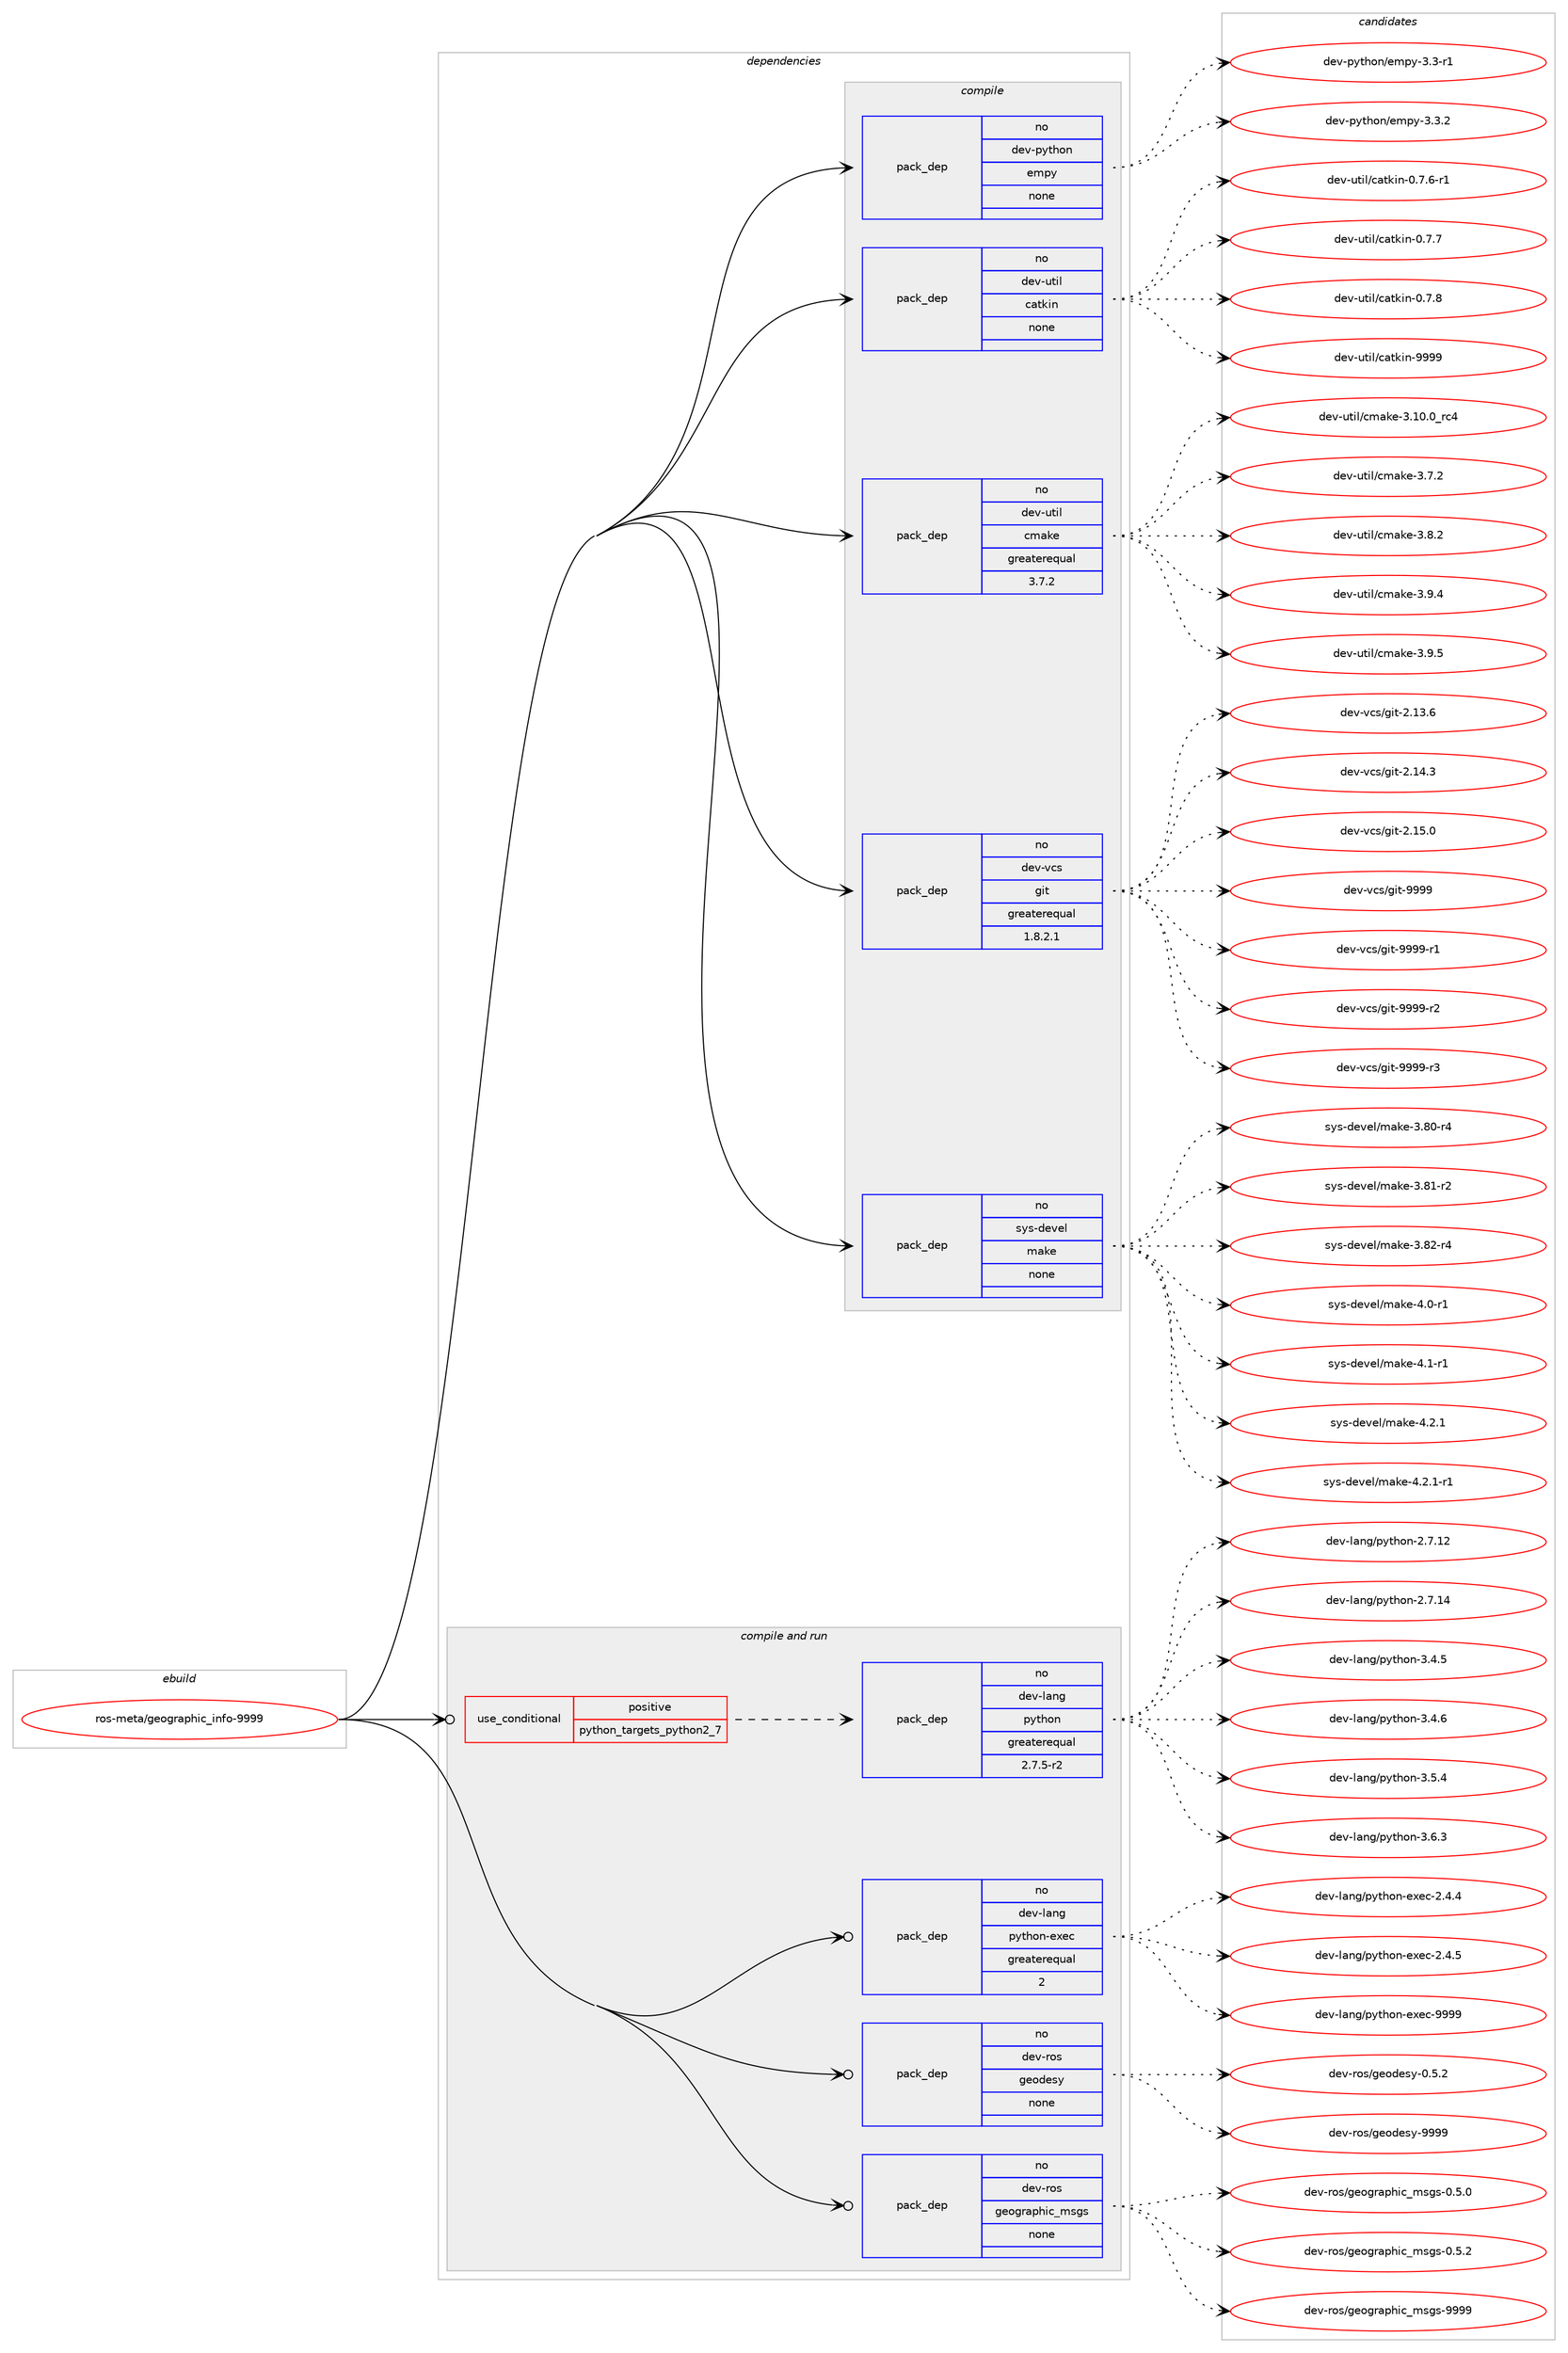 digraph prolog {

# *************
# Graph options
# *************

newrank=true;
concentrate=true;
compound=true;
graph [rankdir=LR,fontname=Helvetica,fontsize=10,ranksep=1.5];#, ranksep=2.5, nodesep=0.2];
edge  [arrowhead=vee];
node  [fontname=Helvetica,fontsize=10];

# **********
# The ebuild
# **********

subgraph cluster_leftcol {
color=gray;
rank=same;
label=<<i>ebuild</i>>;
id [label="ros-meta/geographic_info-9999", color=red, width=4, href="../ros-meta/geographic_info-9999.svg"];
}

# ****************
# The dependencies
# ****************

subgraph cluster_midcol {
color=gray;
label=<<i>dependencies</i>>;
subgraph cluster_compile {
fillcolor="#eeeeee";
style=filled;
label=<<i>compile</i>>;
subgraph pack324734 {
dependency441348 [label=<<TABLE BORDER="0" CELLBORDER="1" CELLSPACING="0" CELLPADDING="4" WIDTH="220"><TR><TD ROWSPAN="6" CELLPADDING="30">pack_dep</TD></TR><TR><TD WIDTH="110">no</TD></TR><TR><TD>dev-python</TD></TR><TR><TD>empy</TD></TR><TR><TD>none</TD></TR><TR><TD></TD></TR></TABLE>>, shape=none, color=blue];
}
id:e -> dependency441348:w [weight=20,style="solid",arrowhead="vee"];
subgraph pack324735 {
dependency441349 [label=<<TABLE BORDER="0" CELLBORDER="1" CELLSPACING="0" CELLPADDING="4" WIDTH="220"><TR><TD ROWSPAN="6" CELLPADDING="30">pack_dep</TD></TR><TR><TD WIDTH="110">no</TD></TR><TR><TD>dev-util</TD></TR><TR><TD>catkin</TD></TR><TR><TD>none</TD></TR><TR><TD></TD></TR></TABLE>>, shape=none, color=blue];
}
id:e -> dependency441349:w [weight=20,style="solid",arrowhead="vee"];
subgraph pack324736 {
dependency441350 [label=<<TABLE BORDER="0" CELLBORDER="1" CELLSPACING="0" CELLPADDING="4" WIDTH="220"><TR><TD ROWSPAN="6" CELLPADDING="30">pack_dep</TD></TR><TR><TD WIDTH="110">no</TD></TR><TR><TD>dev-util</TD></TR><TR><TD>cmake</TD></TR><TR><TD>greaterequal</TD></TR><TR><TD>3.7.2</TD></TR></TABLE>>, shape=none, color=blue];
}
id:e -> dependency441350:w [weight=20,style="solid",arrowhead="vee"];
subgraph pack324737 {
dependency441351 [label=<<TABLE BORDER="0" CELLBORDER="1" CELLSPACING="0" CELLPADDING="4" WIDTH="220"><TR><TD ROWSPAN="6" CELLPADDING="30">pack_dep</TD></TR><TR><TD WIDTH="110">no</TD></TR><TR><TD>dev-vcs</TD></TR><TR><TD>git</TD></TR><TR><TD>greaterequal</TD></TR><TR><TD>1.8.2.1</TD></TR></TABLE>>, shape=none, color=blue];
}
id:e -> dependency441351:w [weight=20,style="solid",arrowhead="vee"];
subgraph pack324738 {
dependency441352 [label=<<TABLE BORDER="0" CELLBORDER="1" CELLSPACING="0" CELLPADDING="4" WIDTH="220"><TR><TD ROWSPAN="6" CELLPADDING="30">pack_dep</TD></TR><TR><TD WIDTH="110">no</TD></TR><TR><TD>sys-devel</TD></TR><TR><TD>make</TD></TR><TR><TD>none</TD></TR><TR><TD></TD></TR></TABLE>>, shape=none, color=blue];
}
id:e -> dependency441352:w [weight=20,style="solid",arrowhead="vee"];
}
subgraph cluster_compileandrun {
fillcolor="#eeeeee";
style=filled;
label=<<i>compile and run</i>>;
subgraph cond108965 {
dependency441353 [label=<<TABLE BORDER="0" CELLBORDER="1" CELLSPACING="0" CELLPADDING="4"><TR><TD ROWSPAN="3" CELLPADDING="10">use_conditional</TD></TR><TR><TD>positive</TD></TR><TR><TD>python_targets_python2_7</TD></TR></TABLE>>, shape=none, color=red];
subgraph pack324739 {
dependency441354 [label=<<TABLE BORDER="0" CELLBORDER="1" CELLSPACING="0" CELLPADDING="4" WIDTH="220"><TR><TD ROWSPAN="6" CELLPADDING="30">pack_dep</TD></TR><TR><TD WIDTH="110">no</TD></TR><TR><TD>dev-lang</TD></TR><TR><TD>python</TD></TR><TR><TD>greaterequal</TD></TR><TR><TD>2.7.5-r2</TD></TR></TABLE>>, shape=none, color=blue];
}
dependency441353:e -> dependency441354:w [weight=20,style="dashed",arrowhead="vee"];
}
id:e -> dependency441353:w [weight=20,style="solid",arrowhead="odotvee"];
subgraph pack324740 {
dependency441355 [label=<<TABLE BORDER="0" CELLBORDER="1" CELLSPACING="0" CELLPADDING="4" WIDTH="220"><TR><TD ROWSPAN="6" CELLPADDING="30">pack_dep</TD></TR><TR><TD WIDTH="110">no</TD></TR><TR><TD>dev-lang</TD></TR><TR><TD>python-exec</TD></TR><TR><TD>greaterequal</TD></TR><TR><TD>2</TD></TR></TABLE>>, shape=none, color=blue];
}
id:e -> dependency441355:w [weight=20,style="solid",arrowhead="odotvee"];
subgraph pack324741 {
dependency441356 [label=<<TABLE BORDER="0" CELLBORDER="1" CELLSPACING="0" CELLPADDING="4" WIDTH="220"><TR><TD ROWSPAN="6" CELLPADDING="30">pack_dep</TD></TR><TR><TD WIDTH="110">no</TD></TR><TR><TD>dev-ros</TD></TR><TR><TD>geodesy</TD></TR><TR><TD>none</TD></TR><TR><TD></TD></TR></TABLE>>, shape=none, color=blue];
}
id:e -> dependency441356:w [weight=20,style="solid",arrowhead="odotvee"];
subgraph pack324742 {
dependency441357 [label=<<TABLE BORDER="0" CELLBORDER="1" CELLSPACING="0" CELLPADDING="4" WIDTH="220"><TR><TD ROWSPAN="6" CELLPADDING="30">pack_dep</TD></TR><TR><TD WIDTH="110">no</TD></TR><TR><TD>dev-ros</TD></TR><TR><TD>geographic_msgs</TD></TR><TR><TD>none</TD></TR><TR><TD></TD></TR></TABLE>>, shape=none, color=blue];
}
id:e -> dependency441357:w [weight=20,style="solid",arrowhead="odotvee"];
}
subgraph cluster_run {
fillcolor="#eeeeee";
style=filled;
label=<<i>run</i>>;
}
}

# **************
# The candidates
# **************

subgraph cluster_choices {
rank=same;
color=gray;
label=<<i>candidates</i>>;

subgraph choice324734 {
color=black;
nodesep=1;
choice1001011184511212111610411111047101109112121455146514511449 [label="dev-python/empy-3.3-r1", color=red, width=4,href="../dev-python/empy-3.3-r1.svg"];
choice1001011184511212111610411111047101109112121455146514650 [label="dev-python/empy-3.3.2", color=red, width=4,href="../dev-python/empy-3.3.2.svg"];
dependency441348:e -> choice1001011184511212111610411111047101109112121455146514511449:w [style=dotted,weight="100"];
dependency441348:e -> choice1001011184511212111610411111047101109112121455146514650:w [style=dotted,weight="100"];
}
subgraph choice324735 {
color=black;
nodesep=1;
choice100101118451171161051084799971161071051104548465546544511449 [label="dev-util/catkin-0.7.6-r1", color=red, width=4,href="../dev-util/catkin-0.7.6-r1.svg"];
choice10010111845117116105108479997116107105110454846554655 [label="dev-util/catkin-0.7.7", color=red, width=4,href="../dev-util/catkin-0.7.7.svg"];
choice10010111845117116105108479997116107105110454846554656 [label="dev-util/catkin-0.7.8", color=red, width=4,href="../dev-util/catkin-0.7.8.svg"];
choice100101118451171161051084799971161071051104557575757 [label="dev-util/catkin-9999", color=red, width=4,href="../dev-util/catkin-9999.svg"];
dependency441349:e -> choice100101118451171161051084799971161071051104548465546544511449:w [style=dotted,weight="100"];
dependency441349:e -> choice10010111845117116105108479997116107105110454846554655:w [style=dotted,weight="100"];
dependency441349:e -> choice10010111845117116105108479997116107105110454846554656:w [style=dotted,weight="100"];
dependency441349:e -> choice100101118451171161051084799971161071051104557575757:w [style=dotted,weight="100"];
}
subgraph choice324736 {
color=black;
nodesep=1;
choice1001011184511711610510847991099710710145514649484648951149952 [label="dev-util/cmake-3.10.0_rc4", color=red, width=4,href="../dev-util/cmake-3.10.0_rc4.svg"];
choice10010111845117116105108479910997107101455146554650 [label="dev-util/cmake-3.7.2", color=red, width=4,href="../dev-util/cmake-3.7.2.svg"];
choice10010111845117116105108479910997107101455146564650 [label="dev-util/cmake-3.8.2", color=red, width=4,href="../dev-util/cmake-3.8.2.svg"];
choice10010111845117116105108479910997107101455146574652 [label="dev-util/cmake-3.9.4", color=red, width=4,href="../dev-util/cmake-3.9.4.svg"];
choice10010111845117116105108479910997107101455146574653 [label="dev-util/cmake-3.9.5", color=red, width=4,href="../dev-util/cmake-3.9.5.svg"];
dependency441350:e -> choice1001011184511711610510847991099710710145514649484648951149952:w [style=dotted,weight="100"];
dependency441350:e -> choice10010111845117116105108479910997107101455146554650:w [style=dotted,weight="100"];
dependency441350:e -> choice10010111845117116105108479910997107101455146564650:w [style=dotted,weight="100"];
dependency441350:e -> choice10010111845117116105108479910997107101455146574652:w [style=dotted,weight="100"];
dependency441350:e -> choice10010111845117116105108479910997107101455146574653:w [style=dotted,weight="100"];
}
subgraph choice324737 {
color=black;
nodesep=1;
choice10010111845118991154710310511645504649514654 [label="dev-vcs/git-2.13.6", color=red, width=4,href="../dev-vcs/git-2.13.6.svg"];
choice10010111845118991154710310511645504649524651 [label="dev-vcs/git-2.14.3", color=red, width=4,href="../dev-vcs/git-2.14.3.svg"];
choice10010111845118991154710310511645504649534648 [label="dev-vcs/git-2.15.0", color=red, width=4,href="../dev-vcs/git-2.15.0.svg"];
choice1001011184511899115471031051164557575757 [label="dev-vcs/git-9999", color=red, width=4,href="../dev-vcs/git-9999.svg"];
choice10010111845118991154710310511645575757574511449 [label="dev-vcs/git-9999-r1", color=red, width=4,href="../dev-vcs/git-9999-r1.svg"];
choice10010111845118991154710310511645575757574511450 [label="dev-vcs/git-9999-r2", color=red, width=4,href="../dev-vcs/git-9999-r2.svg"];
choice10010111845118991154710310511645575757574511451 [label="dev-vcs/git-9999-r3", color=red, width=4,href="../dev-vcs/git-9999-r3.svg"];
dependency441351:e -> choice10010111845118991154710310511645504649514654:w [style=dotted,weight="100"];
dependency441351:e -> choice10010111845118991154710310511645504649524651:w [style=dotted,weight="100"];
dependency441351:e -> choice10010111845118991154710310511645504649534648:w [style=dotted,weight="100"];
dependency441351:e -> choice1001011184511899115471031051164557575757:w [style=dotted,weight="100"];
dependency441351:e -> choice10010111845118991154710310511645575757574511449:w [style=dotted,weight="100"];
dependency441351:e -> choice10010111845118991154710310511645575757574511450:w [style=dotted,weight="100"];
dependency441351:e -> choice10010111845118991154710310511645575757574511451:w [style=dotted,weight="100"];
}
subgraph choice324738 {
color=black;
nodesep=1;
choice11512111545100101118101108471099710710145514656484511452 [label="sys-devel/make-3.80-r4", color=red, width=4,href="../sys-devel/make-3.80-r4.svg"];
choice11512111545100101118101108471099710710145514656494511450 [label="sys-devel/make-3.81-r2", color=red, width=4,href="../sys-devel/make-3.81-r2.svg"];
choice11512111545100101118101108471099710710145514656504511452 [label="sys-devel/make-3.82-r4", color=red, width=4,href="../sys-devel/make-3.82-r4.svg"];
choice115121115451001011181011084710997107101455246484511449 [label="sys-devel/make-4.0-r1", color=red, width=4,href="../sys-devel/make-4.0-r1.svg"];
choice115121115451001011181011084710997107101455246494511449 [label="sys-devel/make-4.1-r1", color=red, width=4,href="../sys-devel/make-4.1-r1.svg"];
choice115121115451001011181011084710997107101455246504649 [label="sys-devel/make-4.2.1", color=red, width=4,href="../sys-devel/make-4.2.1.svg"];
choice1151211154510010111810110847109971071014552465046494511449 [label="sys-devel/make-4.2.1-r1", color=red, width=4,href="../sys-devel/make-4.2.1-r1.svg"];
dependency441352:e -> choice11512111545100101118101108471099710710145514656484511452:w [style=dotted,weight="100"];
dependency441352:e -> choice11512111545100101118101108471099710710145514656494511450:w [style=dotted,weight="100"];
dependency441352:e -> choice11512111545100101118101108471099710710145514656504511452:w [style=dotted,weight="100"];
dependency441352:e -> choice115121115451001011181011084710997107101455246484511449:w [style=dotted,weight="100"];
dependency441352:e -> choice115121115451001011181011084710997107101455246494511449:w [style=dotted,weight="100"];
dependency441352:e -> choice115121115451001011181011084710997107101455246504649:w [style=dotted,weight="100"];
dependency441352:e -> choice1151211154510010111810110847109971071014552465046494511449:w [style=dotted,weight="100"];
}
subgraph choice324739 {
color=black;
nodesep=1;
choice10010111845108971101034711212111610411111045504655464950 [label="dev-lang/python-2.7.12", color=red, width=4,href="../dev-lang/python-2.7.12.svg"];
choice10010111845108971101034711212111610411111045504655464952 [label="dev-lang/python-2.7.14", color=red, width=4,href="../dev-lang/python-2.7.14.svg"];
choice100101118451089711010347112121116104111110455146524653 [label="dev-lang/python-3.4.5", color=red, width=4,href="../dev-lang/python-3.4.5.svg"];
choice100101118451089711010347112121116104111110455146524654 [label="dev-lang/python-3.4.6", color=red, width=4,href="../dev-lang/python-3.4.6.svg"];
choice100101118451089711010347112121116104111110455146534652 [label="dev-lang/python-3.5.4", color=red, width=4,href="../dev-lang/python-3.5.4.svg"];
choice100101118451089711010347112121116104111110455146544651 [label="dev-lang/python-3.6.3", color=red, width=4,href="../dev-lang/python-3.6.3.svg"];
dependency441354:e -> choice10010111845108971101034711212111610411111045504655464950:w [style=dotted,weight="100"];
dependency441354:e -> choice10010111845108971101034711212111610411111045504655464952:w [style=dotted,weight="100"];
dependency441354:e -> choice100101118451089711010347112121116104111110455146524653:w [style=dotted,weight="100"];
dependency441354:e -> choice100101118451089711010347112121116104111110455146524654:w [style=dotted,weight="100"];
dependency441354:e -> choice100101118451089711010347112121116104111110455146534652:w [style=dotted,weight="100"];
dependency441354:e -> choice100101118451089711010347112121116104111110455146544651:w [style=dotted,weight="100"];
}
subgraph choice324740 {
color=black;
nodesep=1;
choice1001011184510897110103471121211161041111104510112010199455046524652 [label="dev-lang/python-exec-2.4.4", color=red, width=4,href="../dev-lang/python-exec-2.4.4.svg"];
choice1001011184510897110103471121211161041111104510112010199455046524653 [label="dev-lang/python-exec-2.4.5", color=red, width=4,href="../dev-lang/python-exec-2.4.5.svg"];
choice10010111845108971101034711212111610411111045101120101994557575757 [label="dev-lang/python-exec-9999", color=red, width=4,href="../dev-lang/python-exec-9999.svg"];
dependency441355:e -> choice1001011184510897110103471121211161041111104510112010199455046524652:w [style=dotted,weight="100"];
dependency441355:e -> choice1001011184510897110103471121211161041111104510112010199455046524653:w [style=dotted,weight="100"];
dependency441355:e -> choice10010111845108971101034711212111610411111045101120101994557575757:w [style=dotted,weight="100"];
}
subgraph choice324741 {
color=black;
nodesep=1;
choice1001011184511411111547103101111100101115121454846534650 [label="dev-ros/geodesy-0.5.2", color=red, width=4,href="../dev-ros/geodesy-0.5.2.svg"];
choice10010111845114111115471031011111001011151214557575757 [label="dev-ros/geodesy-9999", color=red, width=4,href="../dev-ros/geodesy-9999.svg"];
dependency441356:e -> choice1001011184511411111547103101111100101115121454846534650:w [style=dotted,weight="100"];
dependency441356:e -> choice10010111845114111115471031011111001011151214557575757:w [style=dotted,weight="100"];
}
subgraph choice324742 {
color=black;
nodesep=1;
choice1001011184511411111547103101111103114971121041059995109115103115454846534648 [label="dev-ros/geographic_msgs-0.5.0", color=red, width=4,href="../dev-ros/geographic_msgs-0.5.0.svg"];
choice1001011184511411111547103101111103114971121041059995109115103115454846534650 [label="dev-ros/geographic_msgs-0.5.2", color=red, width=4,href="../dev-ros/geographic_msgs-0.5.2.svg"];
choice10010111845114111115471031011111031149711210410599951091151031154557575757 [label="dev-ros/geographic_msgs-9999", color=red, width=4,href="../dev-ros/geographic_msgs-9999.svg"];
dependency441357:e -> choice1001011184511411111547103101111103114971121041059995109115103115454846534648:w [style=dotted,weight="100"];
dependency441357:e -> choice1001011184511411111547103101111103114971121041059995109115103115454846534650:w [style=dotted,weight="100"];
dependency441357:e -> choice10010111845114111115471031011111031149711210410599951091151031154557575757:w [style=dotted,weight="100"];
}
}

}
